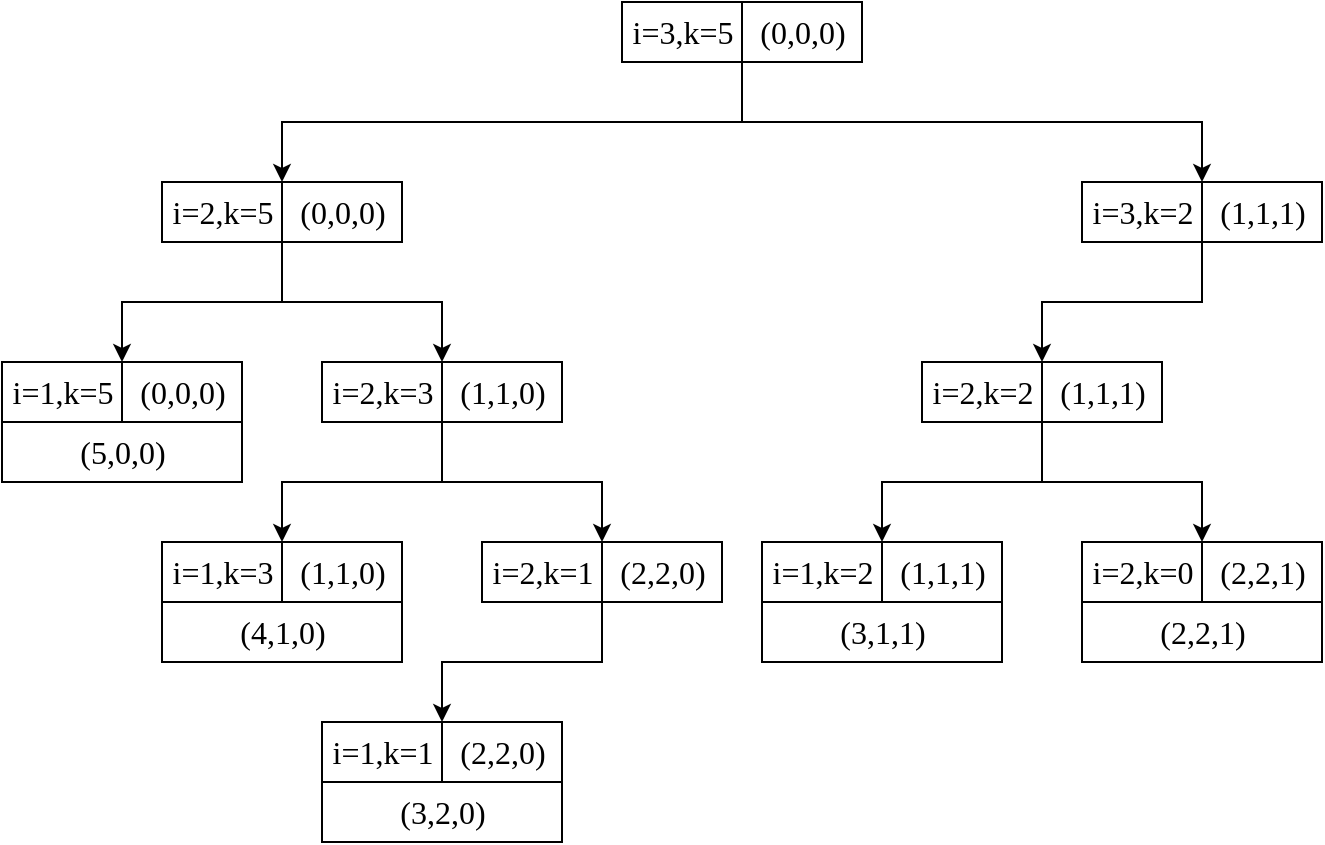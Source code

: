 <mxfile version="16.6.3" type="github">
  <diagram id="FYUdUs2pMshfwl30nbKF" name="Page-1">
    <mxGraphModel dx="946" dy="620" grid="1" gridSize="10" guides="1" tooltips="1" connect="1" arrows="1" fold="1" page="1" pageScale="1" pageWidth="827" pageHeight="1169" math="0" shadow="0">
      <root>
        <mxCell id="0" />
        <mxCell id="1" parent="0" />
        <mxCell id="1el6U-6Emp3aCl6xEiog-9" value="" style="group;fontSize=16;" parent="1" vertex="1" connectable="0">
          <mxGeometry x="370" width="120" height="30" as="geometry" />
        </mxCell>
        <mxCell id="1el6U-6Emp3aCl6xEiog-4" value="&lt;font style=&quot;font-size: 16px;&quot; face=&quot;Times New Roman&quot;&gt;i=3,k=5&lt;/font&gt;" style="html=1;dashed=0;whitespace=wrap;shadow=0;sketch=0;fillStyle=solid;fillColor=default;gradientColor=none;fontSize=16;" parent="1el6U-6Emp3aCl6xEiog-9" vertex="1">
          <mxGeometry width="60" height="30" as="geometry" />
        </mxCell>
        <mxCell id="1el6U-6Emp3aCl6xEiog-5" value="&lt;font face=&quot;Times New Roman&quot; style=&quot;font-size: 16px;&quot;&gt;(0,0,0)&lt;/font&gt;" style="html=1;dashed=0;whitespace=wrap;shadow=0;sketch=0;fillStyle=solid;fillColor=default;gradientColor=none;fontSize=16;" parent="1el6U-6Emp3aCl6xEiog-9" vertex="1">
          <mxGeometry x="60" width="60" height="30" as="geometry" />
        </mxCell>
        <mxCell id="1el6U-6Emp3aCl6xEiog-10" value="" style="group;fontSize=16;" parent="1" vertex="1" connectable="0">
          <mxGeometry x="140" y="90" width="120" height="30" as="geometry" />
        </mxCell>
        <mxCell id="1el6U-6Emp3aCl6xEiog-11" value="&lt;font face=&quot;Times New Roman&quot; style=&quot;font-size: 16px;&quot;&gt;i=2,k=5&lt;/font&gt;" style="html=1;dashed=0;whitespace=wrap;shadow=0;sketch=0;fillStyle=solid;fillColor=default;gradientColor=none;fontSize=16;" parent="1el6U-6Emp3aCl6xEiog-10" vertex="1">
          <mxGeometry width="60" height="30" as="geometry" />
        </mxCell>
        <mxCell id="1el6U-6Emp3aCl6xEiog-12" value="&lt;font face=&quot;Times New Roman&quot; style=&quot;font-size: 16px;&quot;&gt;(0,0,0)&lt;/font&gt;" style="html=1;dashed=0;whitespace=wrap;shadow=0;sketch=0;fillStyle=solid;fillColor=default;gradientColor=none;fontSize=16;" parent="1el6U-6Emp3aCl6xEiog-10" vertex="1">
          <mxGeometry x="60" width="60" height="30" as="geometry" />
        </mxCell>
        <mxCell id="1el6U-6Emp3aCl6xEiog-16" value="" style="group;fontSize=16;" parent="1" vertex="1" connectable="0">
          <mxGeometry x="220" y="180" width="120" height="30" as="geometry" />
        </mxCell>
        <mxCell id="1el6U-6Emp3aCl6xEiog-17" value="&lt;font face=&quot;Times New Roman&quot; style=&quot;font-size: 16px;&quot;&gt;i=2,k=3&lt;/font&gt;" style="html=1;dashed=0;whitespace=wrap;shadow=0;sketch=0;fillStyle=solid;fillColor=default;gradientColor=none;fontSize=16;" parent="1el6U-6Emp3aCl6xEiog-16" vertex="1">
          <mxGeometry width="60" height="30" as="geometry" />
        </mxCell>
        <mxCell id="1el6U-6Emp3aCl6xEiog-18" value="&lt;font face=&quot;Times New Roman&quot; style=&quot;font-size: 16px;&quot;&gt;(1,1,0)&lt;/font&gt;" style="html=1;dashed=0;whitespace=wrap;shadow=0;sketch=0;fillStyle=solid;fillColor=default;gradientColor=none;fontSize=16;" parent="1el6U-6Emp3aCl6xEiog-16" vertex="1">
          <mxGeometry x="60" width="60" height="30" as="geometry" />
        </mxCell>
        <mxCell id="1el6U-6Emp3aCl6xEiog-22" value="" style="group;fontSize=16;" parent="1" vertex="1" connectable="0">
          <mxGeometry x="300" y="270" width="120" height="30" as="geometry" />
        </mxCell>
        <mxCell id="1el6U-6Emp3aCl6xEiog-23" value="&lt;font face=&quot;Times New Roman&quot; style=&quot;font-size: 16px;&quot;&gt;i=2,k=1&lt;/font&gt;" style="html=1;dashed=0;whitespace=wrap;shadow=0;sketch=0;fillStyle=solid;fillColor=default;gradientColor=none;fontSize=16;" parent="1el6U-6Emp3aCl6xEiog-22" vertex="1">
          <mxGeometry width="60" height="30" as="geometry" />
        </mxCell>
        <mxCell id="1el6U-6Emp3aCl6xEiog-24" value="&lt;font face=&quot;Times New Roman&quot; style=&quot;font-size: 16px;&quot;&gt;(2,2,0)&lt;/font&gt;" style="html=1;dashed=0;whitespace=wrap;shadow=0;sketch=0;fillStyle=solid;fillColor=default;gradientColor=none;fontSize=16;" parent="1el6U-6Emp3aCl6xEiog-22" vertex="1">
          <mxGeometry x="60" width="60" height="30" as="geometry" />
        </mxCell>
        <mxCell id="1el6U-6Emp3aCl6xEiog-33" value="" style="group;fontSize=16;" parent="1" vertex="1" connectable="0">
          <mxGeometry x="600" y="90" width="120" height="30" as="geometry" />
        </mxCell>
        <mxCell id="1el6U-6Emp3aCl6xEiog-34" value="&lt;font face=&quot;Times New Roman&quot; style=&quot;font-size: 16px;&quot;&gt;i=3,k=2&lt;/font&gt;" style="html=1;dashed=0;whitespace=wrap;shadow=0;sketch=0;fillStyle=solid;fillColor=default;gradientColor=none;fontSize=16;" parent="1el6U-6Emp3aCl6xEiog-33" vertex="1">
          <mxGeometry width="60" height="30" as="geometry" />
        </mxCell>
        <mxCell id="1el6U-6Emp3aCl6xEiog-35" value="&lt;font face=&quot;Times New Roman&quot; style=&quot;font-size: 16px;&quot;&gt;(1,1,1)&lt;/font&gt;" style="html=1;dashed=0;whitespace=wrap;shadow=0;sketch=0;fillStyle=solid;fillColor=default;gradientColor=none;fontSize=16;" parent="1el6U-6Emp3aCl6xEiog-33" vertex="1">
          <mxGeometry x="60" width="60" height="30" as="geometry" />
        </mxCell>
        <mxCell id="1el6U-6Emp3aCl6xEiog-40" value="" style="group;fontSize=16;" parent="1" vertex="1" connectable="0">
          <mxGeometry x="520" y="180" width="120" height="30" as="geometry" />
        </mxCell>
        <mxCell id="1el6U-6Emp3aCl6xEiog-41" value="&lt;font face=&quot;Times New Roman&quot; style=&quot;font-size: 16px;&quot;&gt;i=2,k=2&lt;/font&gt;" style="html=1;dashed=0;whitespace=wrap;shadow=0;sketch=0;fillStyle=solid;fillColor=default;gradientColor=none;fontSize=16;" parent="1el6U-6Emp3aCl6xEiog-40" vertex="1">
          <mxGeometry width="60" height="30" as="geometry" />
        </mxCell>
        <mxCell id="1el6U-6Emp3aCl6xEiog-42" value="&lt;font face=&quot;Times New Roman&quot; style=&quot;font-size: 16px;&quot;&gt;(1,1,1)&lt;/font&gt;" style="html=1;dashed=0;whitespace=wrap;shadow=0;sketch=0;fillStyle=solid;fillColor=default;gradientColor=none;fontSize=16;" parent="1el6U-6Emp3aCl6xEiog-40" vertex="1">
          <mxGeometry x="60" width="60" height="30" as="geometry" />
        </mxCell>
        <mxCell id="1el6U-6Emp3aCl6xEiog-56" style="edgeStyle=orthogonalEdgeStyle;rounded=0;orthogonalLoop=1;jettySize=auto;html=1;exitX=0;exitY=1;exitDx=0;exitDy=0;entryX=0;entryY=0;entryDx=0;entryDy=0;fontFamily=Times New Roman;fontSize=16;" parent="1" source="1el6U-6Emp3aCl6xEiog-5" target="1el6U-6Emp3aCl6xEiog-12" edge="1">
          <mxGeometry relative="1" as="geometry">
            <Array as="points">
              <mxPoint x="430" y="60" />
              <mxPoint x="200" y="60" />
            </Array>
          </mxGeometry>
        </mxCell>
        <mxCell id="1el6U-6Emp3aCl6xEiog-57" style="edgeStyle=orthogonalEdgeStyle;rounded=0;orthogonalLoop=1;jettySize=auto;html=1;exitX=0;exitY=1;exitDx=0;exitDy=0;entryX=0;entryY=0;entryDx=0;entryDy=0;fontFamily=Times New Roman;fontSize=16;" parent="1" source="1el6U-6Emp3aCl6xEiog-5" target="1el6U-6Emp3aCl6xEiog-35" edge="1">
          <mxGeometry relative="1" as="geometry">
            <Array as="points">
              <mxPoint x="430" y="60" />
              <mxPoint x="660" y="60" />
            </Array>
          </mxGeometry>
        </mxCell>
        <mxCell id="1el6U-6Emp3aCl6xEiog-58" style="edgeStyle=orthogonalEdgeStyle;rounded=0;orthogonalLoop=1;jettySize=auto;html=1;exitX=1;exitY=1;exitDx=0;exitDy=0;entryX=0;entryY=0;entryDx=0;entryDy=0;fontFamily=Times New Roman;fontSize=16;" parent="1" source="1el6U-6Emp3aCl6xEiog-11" target="1el6U-6Emp3aCl6xEiog-15" edge="1">
          <mxGeometry relative="1" as="geometry" />
        </mxCell>
        <mxCell id="1el6U-6Emp3aCl6xEiog-59" style="edgeStyle=orthogonalEdgeStyle;rounded=0;orthogonalLoop=1;jettySize=auto;html=1;exitX=0;exitY=1;exitDx=0;exitDy=0;entryX=0;entryY=0;entryDx=0;entryDy=0;fontFamily=Times New Roman;fontSize=16;" parent="1" source="1el6U-6Emp3aCl6xEiog-12" target="1el6U-6Emp3aCl6xEiog-18" edge="1">
          <mxGeometry relative="1" as="geometry" />
        </mxCell>
        <mxCell id="1el6U-6Emp3aCl6xEiog-60" style="edgeStyle=orthogonalEdgeStyle;rounded=0;orthogonalLoop=1;jettySize=auto;html=1;exitX=0;exitY=1;exitDx=0;exitDy=0;entryX=0;entryY=0;entryDx=0;entryDy=0;fontFamily=Times New Roman;fontSize=16;" parent="1" source="1el6U-6Emp3aCl6xEiog-18" target="1el6U-6Emp3aCl6xEiog-21" edge="1">
          <mxGeometry relative="1" as="geometry" />
        </mxCell>
        <mxCell id="1el6U-6Emp3aCl6xEiog-62" style="edgeStyle=orthogonalEdgeStyle;rounded=0;orthogonalLoop=1;jettySize=auto;html=1;exitX=0;exitY=1;exitDx=0;exitDy=0;entryX=0;entryY=0;entryDx=0;entryDy=0;fontFamily=Times New Roman;fontSize=16;" parent="1" source="1el6U-6Emp3aCl6xEiog-18" target="1el6U-6Emp3aCl6xEiog-24" edge="1">
          <mxGeometry relative="1" as="geometry" />
        </mxCell>
        <mxCell id="1el6U-6Emp3aCl6xEiog-63" style="edgeStyle=orthogonalEdgeStyle;rounded=0;orthogonalLoop=1;jettySize=auto;html=1;exitX=1;exitY=1;exitDx=0;exitDy=0;entryX=0;entryY=0;entryDx=0;entryDy=0;fontFamily=Times New Roman;fontSize=16;" parent="1" source="1el6U-6Emp3aCl6xEiog-23" target="1el6U-6Emp3aCl6xEiog-29" edge="1">
          <mxGeometry relative="1" as="geometry" />
        </mxCell>
        <mxCell id="1el6U-6Emp3aCl6xEiog-64" style="edgeStyle=orthogonalEdgeStyle;rounded=0;orthogonalLoop=1;jettySize=auto;html=1;exitX=1;exitY=1;exitDx=0;exitDy=0;entryX=1;entryY=0;entryDx=0;entryDy=0;fontFamily=Times New Roman;fontSize=16;" parent="1" source="1el6U-6Emp3aCl6xEiog-41" target="1el6U-6Emp3aCl6xEiog-47" edge="1">
          <mxGeometry relative="1" as="geometry" />
        </mxCell>
        <mxCell id="1el6U-6Emp3aCl6xEiog-65" style="edgeStyle=orthogonalEdgeStyle;rounded=0;orthogonalLoop=1;jettySize=auto;html=1;exitX=0;exitY=1;exitDx=0;exitDy=0;entryX=0;entryY=0;entryDx=0;entryDy=0;fontFamily=Times New Roman;fontSize=16;" parent="1" source="1el6U-6Emp3aCl6xEiog-42" target="1el6U-6Emp3aCl6xEiog-51" edge="1">
          <mxGeometry relative="1" as="geometry" />
        </mxCell>
        <mxCell id="1el6U-6Emp3aCl6xEiog-66" style="edgeStyle=orthogonalEdgeStyle;rounded=0;orthogonalLoop=1;jettySize=auto;html=1;exitX=0;exitY=1;exitDx=0;exitDy=0;entryX=0;entryY=0;entryDx=0;entryDy=0;fontFamily=Times New Roman;fontSize=16;" parent="1" source="1el6U-6Emp3aCl6xEiog-35" target="1el6U-6Emp3aCl6xEiog-42" edge="1">
          <mxGeometry relative="1" as="geometry" />
        </mxCell>
        <mxCell id="1el6U-6Emp3aCl6xEiog-69" value="" style="group;fontSize=16;" parent="1" vertex="1" connectable="0">
          <mxGeometry x="220" y="360" width="120" height="60" as="geometry" />
        </mxCell>
        <mxCell id="1el6U-6Emp3aCl6xEiog-27" value="" style="group;fontSize=16;" parent="1el6U-6Emp3aCl6xEiog-69" vertex="1" connectable="0">
          <mxGeometry width="120" height="30" as="geometry" />
        </mxCell>
        <mxCell id="1el6U-6Emp3aCl6xEiog-28" value="&lt;font face=&quot;Times New Roman&quot; style=&quot;font-size: 16px;&quot;&gt;i=1,k=1&lt;/font&gt;" style="html=1;dashed=0;whitespace=wrap;shadow=0;sketch=0;fillStyle=solid;fillColor=default;gradientColor=none;fontSize=16;" parent="1el6U-6Emp3aCl6xEiog-27" vertex="1">
          <mxGeometry width="60" height="30" as="geometry" />
        </mxCell>
        <mxCell id="1el6U-6Emp3aCl6xEiog-29" value="&lt;font face=&quot;Times New Roman&quot; style=&quot;font-size: 16px;&quot;&gt;(2,2,0)&lt;/font&gt;" style="html=1;dashed=0;whitespace=wrap;shadow=0;sketch=0;fillStyle=solid;fillColor=default;gradientColor=none;fontSize=16;" parent="1el6U-6Emp3aCl6xEiog-27" vertex="1">
          <mxGeometry x="60" width="60" height="30" as="geometry" />
        </mxCell>
        <mxCell id="1el6U-6Emp3aCl6xEiog-31" value="&lt;font face=&quot;Times New Roman&quot; style=&quot;font-size: 16px;&quot;&gt;(3,2,0)&lt;/font&gt;" style="html=1;dashed=0;whitespace=wrap;shadow=0;sketch=0;fillStyle=solid;fillColor=default;gradientColor=none;fontSize=16;" parent="1el6U-6Emp3aCl6xEiog-69" vertex="1">
          <mxGeometry y="30" width="120" height="30" as="geometry" />
        </mxCell>
        <mxCell id="V0lKFxUz1mRs6o0JN-MM-1" value="" style="group" vertex="1" connectable="0" parent="1">
          <mxGeometry x="60" y="180" width="120" height="60" as="geometry" />
        </mxCell>
        <mxCell id="1el6U-6Emp3aCl6xEiog-13" value="" style="group;fontSize=16;" parent="V0lKFxUz1mRs6o0JN-MM-1" vertex="1" connectable="0">
          <mxGeometry width="120" height="30" as="geometry" />
        </mxCell>
        <mxCell id="1el6U-6Emp3aCl6xEiog-14" value="&lt;font face=&quot;Times New Roman&quot; style=&quot;font-size: 16px;&quot;&gt;i=1,k=5&lt;/font&gt;" style="html=1;dashed=0;whitespace=wrap;shadow=0;sketch=0;fillStyle=solid;fillColor=default;gradientColor=none;fontSize=16;" parent="1el6U-6Emp3aCl6xEiog-13" vertex="1">
          <mxGeometry width="60" height="30" as="geometry" />
        </mxCell>
        <mxCell id="1el6U-6Emp3aCl6xEiog-15" value="&lt;font face=&quot;Times New Roman&quot; style=&quot;font-size: 16px;&quot;&gt;(0,0,0)&lt;/font&gt;" style="html=1;dashed=0;whitespace=wrap;shadow=0;sketch=0;fillStyle=solid;fillColor=default;gradientColor=none;fontSize=16;" parent="1el6U-6Emp3aCl6xEiog-13" vertex="1">
          <mxGeometry x="60" width="60" height="30" as="geometry" />
        </mxCell>
        <mxCell id="1el6U-6Emp3aCl6xEiog-32" value="&lt;font face=&quot;Times New Roman&quot; style=&quot;font-size: 16px;&quot;&gt;(5,0,0)&lt;/font&gt;" style="html=1;dashed=0;whitespace=wrap;shadow=0;sketch=0;fillStyle=solid;fillColor=default;gradientColor=none;fontSize=16;" parent="V0lKFxUz1mRs6o0JN-MM-1" vertex="1">
          <mxGeometry y="30" width="120" height="30" as="geometry" />
        </mxCell>
        <mxCell id="V0lKFxUz1mRs6o0JN-MM-2" value="" style="group" vertex="1" connectable="0" parent="1">
          <mxGeometry x="140" y="270" width="120" height="60" as="geometry" />
        </mxCell>
        <mxCell id="1el6U-6Emp3aCl6xEiog-25" value="&lt;font face=&quot;Times New Roman&quot; style=&quot;font-size: 16px;&quot;&gt;(4,1,0)&lt;/font&gt;" style="html=1;dashed=0;whitespace=wrap;shadow=0;sketch=0;fillStyle=solid;fillColor=default;gradientColor=none;fontSize=16;" parent="V0lKFxUz1mRs6o0JN-MM-2" vertex="1">
          <mxGeometry y="30" width="120" height="30" as="geometry" />
        </mxCell>
        <mxCell id="1el6U-6Emp3aCl6xEiog-26" value="" style="group;fontSize=16;" parent="V0lKFxUz1mRs6o0JN-MM-2" vertex="1" connectable="0">
          <mxGeometry width="120" height="30" as="geometry" />
        </mxCell>
        <mxCell id="1el6U-6Emp3aCl6xEiog-20" value="&lt;font face=&quot;Times New Roman&quot; style=&quot;font-size: 16px;&quot;&gt;i=1,k=3&lt;/font&gt;" style="html=1;dashed=0;whitespace=wrap;shadow=0;sketch=0;fillStyle=solid;fillColor=default;gradientColor=none;fontSize=16;" parent="1el6U-6Emp3aCl6xEiog-26" vertex="1">
          <mxGeometry width="60" height="30" as="geometry" />
        </mxCell>
        <mxCell id="1el6U-6Emp3aCl6xEiog-21" value="&lt;font face=&quot;Times New Roman&quot; style=&quot;font-size: 16px;&quot;&gt;(1,1,0)&lt;/font&gt;" style="html=1;dashed=0;whitespace=wrap;shadow=0;sketch=0;fillStyle=solid;fillColor=default;gradientColor=none;fontSize=16;" parent="1el6U-6Emp3aCl6xEiog-26" vertex="1">
          <mxGeometry x="60" width="60" height="30" as="geometry" />
        </mxCell>
        <mxCell id="V0lKFxUz1mRs6o0JN-MM-6" value="" style="group" vertex="1" connectable="0" parent="1">
          <mxGeometry x="440" y="270" width="120" height="60" as="geometry" />
        </mxCell>
        <mxCell id="1el6U-6Emp3aCl6xEiog-46" value="" style="group;fontSize=16;" parent="V0lKFxUz1mRs6o0JN-MM-6" vertex="1" connectable="0">
          <mxGeometry width="120" height="30" as="geometry" />
        </mxCell>
        <mxCell id="1el6U-6Emp3aCl6xEiog-47" value="&lt;font face=&quot;Times New Roman&quot; style=&quot;font-size: 16px;&quot;&gt;i=1,k=2&lt;/font&gt;" style="html=1;dashed=0;whitespace=wrap;shadow=0;sketch=0;fillStyle=solid;fillColor=default;gradientColor=none;fontSize=16;" parent="1el6U-6Emp3aCl6xEiog-46" vertex="1">
          <mxGeometry width="60" height="30" as="geometry" />
        </mxCell>
        <mxCell id="1el6U-6Emp3aCl6xEiog-48" value="&lt;font face=&quot;Times New Roman&quot; style=&quot;font-size: 16px;&quot;&gt;(1,1,1)&lt;/font&gt;" style="html=1;dashed=0;whitespace=wrap;shadow=0;sketch=0;fillStyle=solid;fillColor=default;gradientColor=none;fontSize=16;" parent="1el6U-6Emp3aCl6xEiog-46" vertex="1">
          <mxGeometry x="60" width="60" height="30" as="geometry" />
        </mxCell>
        <mxCell id="1el6U-6Emp3aCl6xEiog-68" value="&lt;font face=&quot;Times New Roman&quot; style=&quot;font-size: 16px;&quot;&gt;(3,1,1)&lt;/font&gt;" style="html=1;dashed=0;whitespace=wrap;shadow=0;sketch=0;fillStyle=solid;fillColor=default;gradientColor=none;fontSize=16;" parent="V0lKFxUz1mRs6o0JN-MM-6" vertex="1">
          <mxGeometry y="30" width="120" height="30" as="geometry" />
        </mxCell>
        <mxCell id="V0lKFxUz1mRs6o0JN-MM-7" value="" style="group" vertex="1" connectable="0" parent="1">
          <mxGeometry x="600" y="270" width="120" height="60" as="geometry" />
        </mxCell>
        <mxCell id="1el6U-6Emp3aCl6xEiog-49" value="" style="group;fontSize=16;" parent="V0lKFxUz1mRs6o0JN-MM-7" vertex="1" connectable="0">
          <mxGeometry width="120" height="30" as="geometry" />
        </mxCell>
        <mxCell id="1el6U-6Emp3aCl6xEiog-50" value="&lt;font face=&quot;Times New Roman&quot; style=&quot;font-size: 16px;&quot;&gt;i=2,k=0&lt;/font&gt;" style="html=1;dashed=0;whitespace=wrap;shadow=0;sketch=0;fillStyle=solid;fillColor=default;gradientColor=none;fontSize=16;" parent="1el6U-6Emp3aCl6xEiog-49" vertex="1">
          <mxGeometry width="60" height="30" as="geometry" />
        </mxCell>
        <mxCell id="1el6U-6Emp3aCl6xEiog-51" value="&lt;font face=&quot;Times New Roman&quot; style=&quot;font-size: 16px;&quot;&gt;(2,2,1)&lt;/font&gt;" style="html=1;dashed=0;whitespace=wrap;shadow=0;sketch=0;fillStyle=solid;fillColor=default;gradientColor=none;fontSize=16;" parent="1el6U-6Emp3aCl6xEiog-49" vertex="1">
          <mxGeometry x="60" width="60" height="30" as="geometry" />
        </mxCell>
        <mxCell id="1el6U-6Emp3aCl6xEiog-70" value="&lt;font face=&quot;Times New Roman&quot; style=&quot;font-size: 16px&quot;&gt;(2,2,1)&lt;/font&gt;" style="html=1;dashed=0;whitespace=wrap;shadow=0;sketch=0;fillStyle=solid;fillColor=default;gradientColor=none;fontSize=16;" parent="V0lKFxUz1mRs6o0JN-MM-7" vertex="1">
          <mxGeometry y="30" width="120" height="30" as="geometry" />
        </mxCell>
      </root>
    </mxGraphModel>
  </diagram>
</mxfile>
